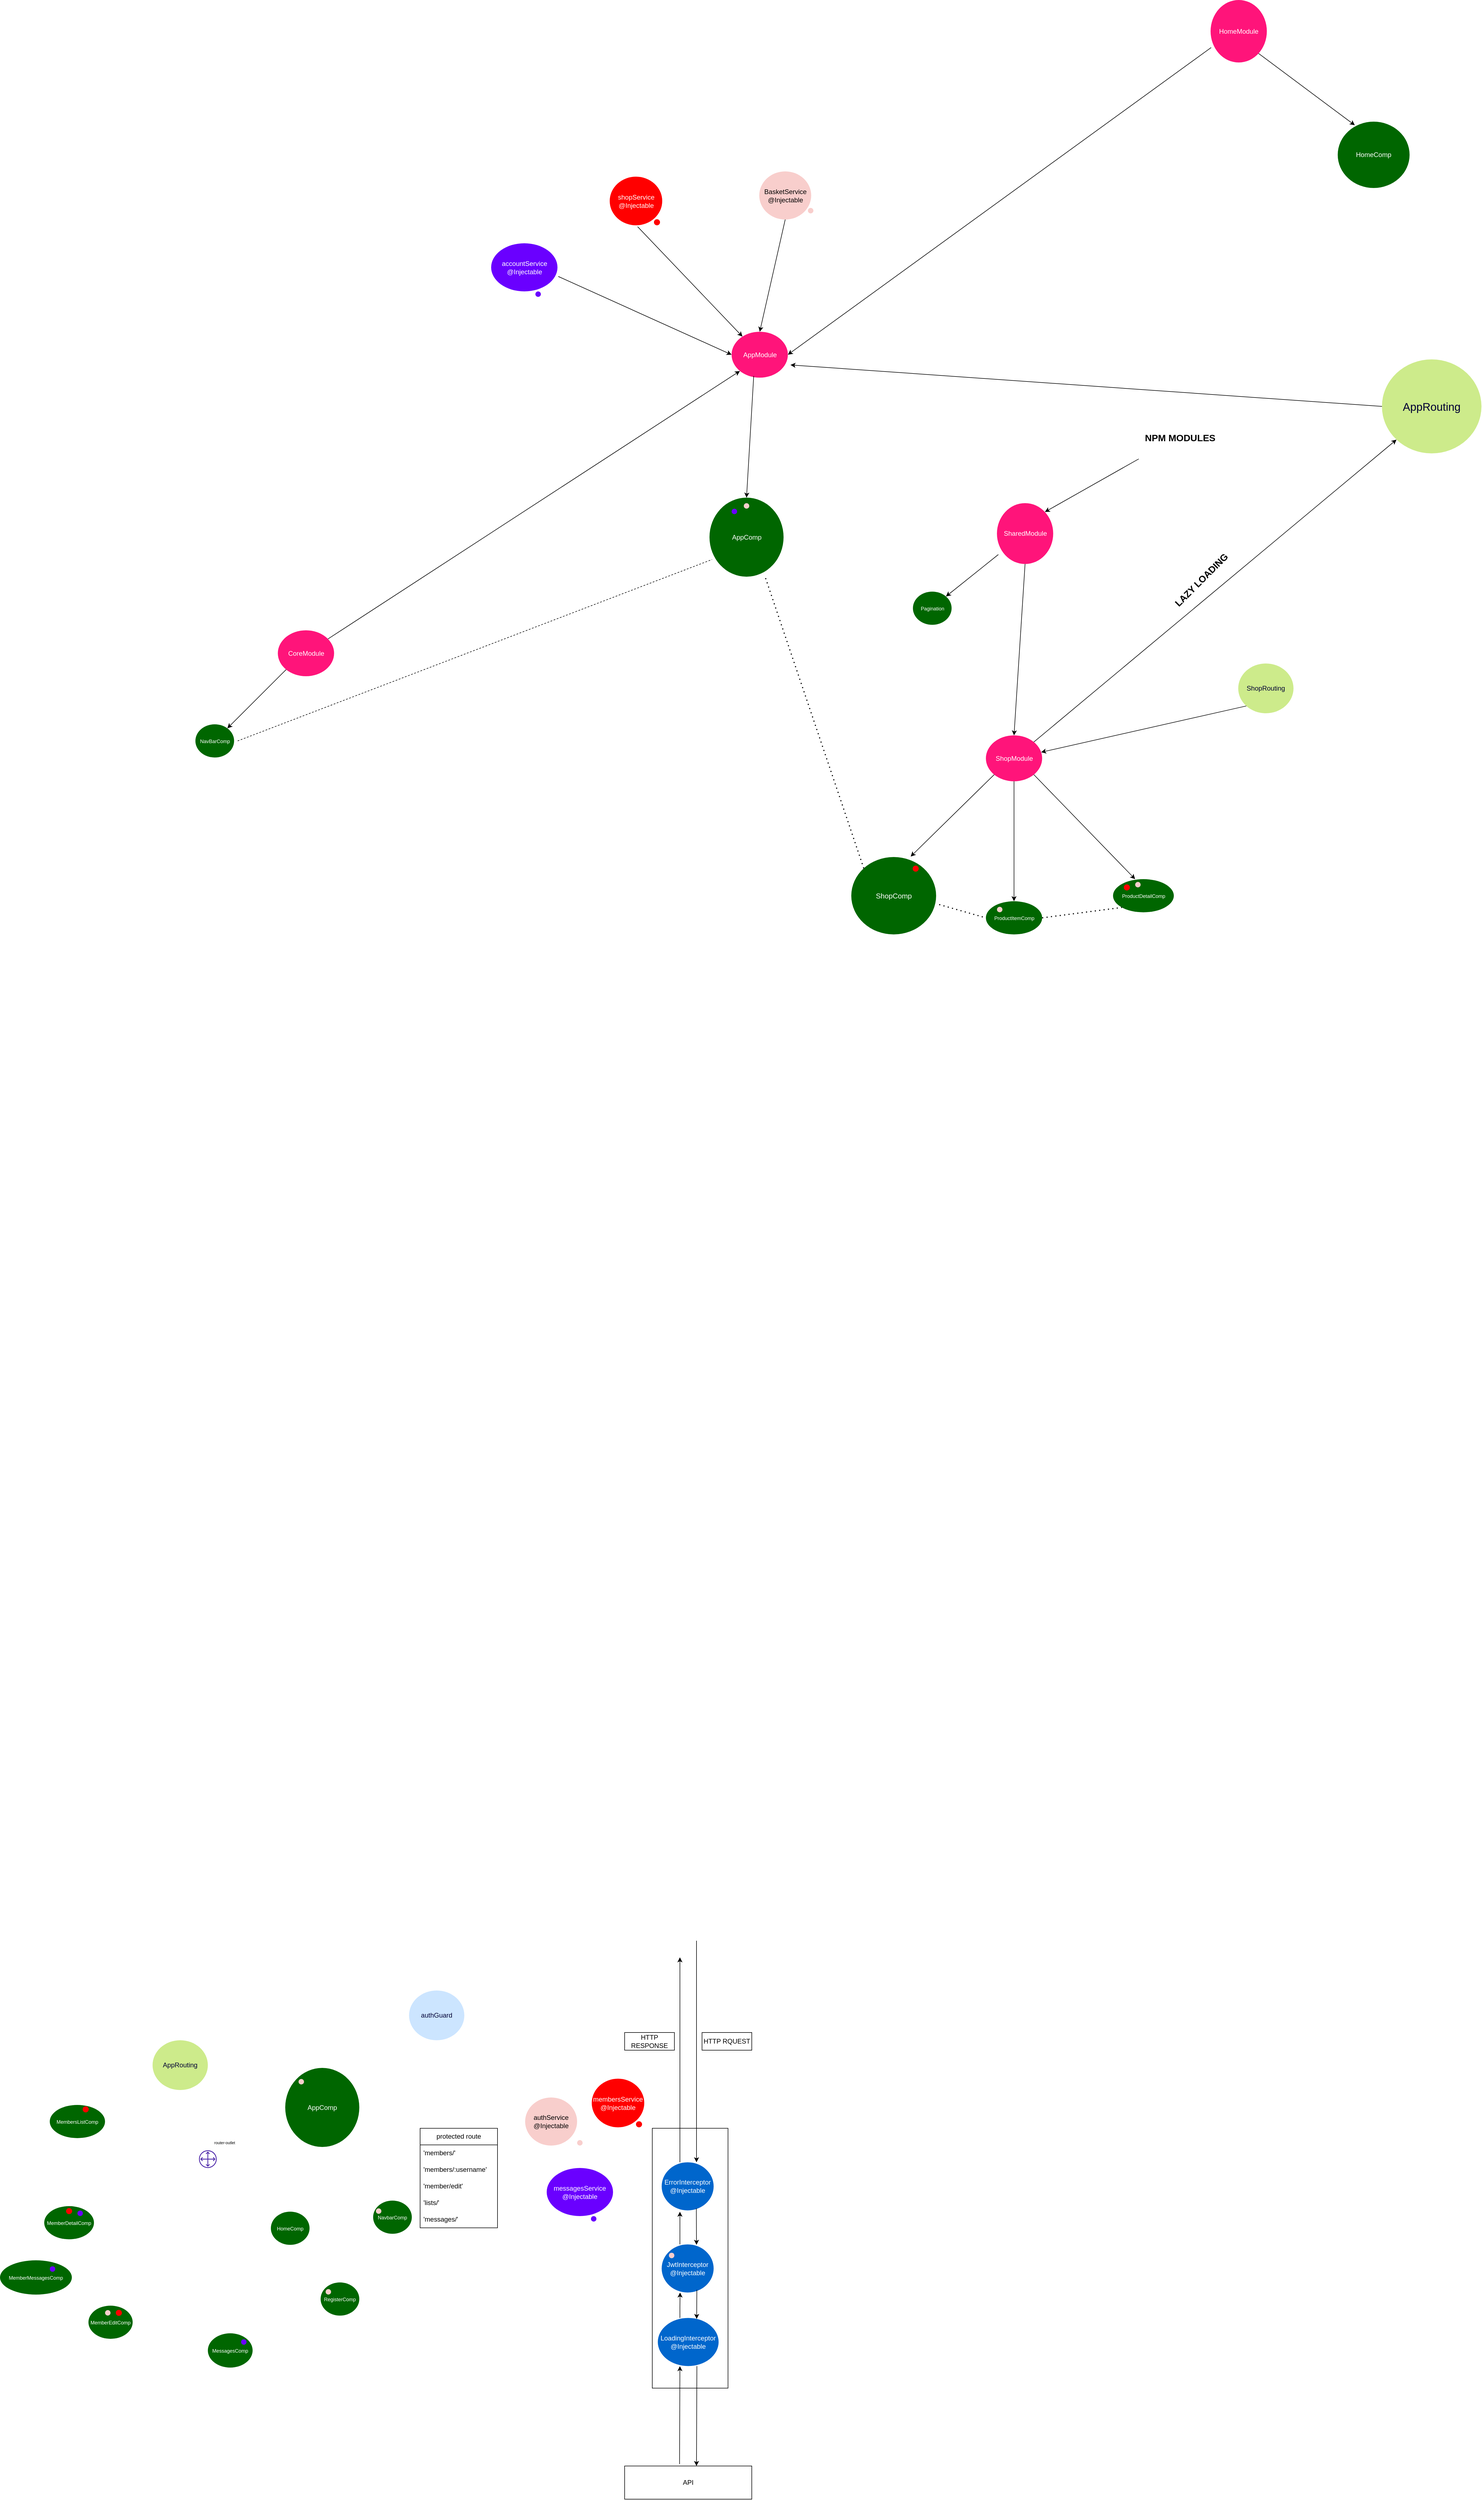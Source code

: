 <mxfile version="21.6.1" type="device">
  <diagram name="Page-1" id="SDdgka3PywcGcHc0HapG">
    <mxGraphModel dx="1562" dy="3335" grid="1" gridSize="10" guides="1" tooltips="1" connect="1" arrows="1" fold="1" page="1" pageScale="1" pageWidth="3300" pageHeight="2339" math="0" shadow="0">
      <root>
        <mxCell id="0" />
        <mxCell id="1" parent="0" />
        <mxCell id="ygaznnOEHfR-HtzNeFVF-93" value="" style="rounded=0;whiteSpace=wrap;html=1;" parent="1" vertex="1">
          <mxGeometry x="1220" y="1649.2" width="137" height="470" as="geometry" />
        </mxCell>
        <mxCell id="ygaznnOEHfR-HtzNeFVF-21" value="&lt;font color=&quot;#ffffff&quot; style=&quot;font-size: 9px;&quot;&gt;RegisterComp&lt;/font&gt;" style="ellipse;whiteSpace=wrap;html=1;gradientColor=none;fillColor=#006600;strokeColor=none;" parent="1" vertex="1">
          <mxGeometry x="620" y="1928" width="70" height="60" as="geometry" />
        </mxCell>
        <mxCell id="ygaznnOEHfR-HtzNeFVF-22" value="&lt;font color=&quot;#ffffff&quot; style=&quot;&quot;&gt;&lt;font style=&quot;font-size: 9px;&quot;&gt;HomeComp&lt;/font&gt;&lt;br&gt;&lt;/font&gt;" style="ellipse;whiteSpace=wrap;html=1;gradientColor=none;fillColor=#006600;strokeColor=none;" parent="1" vertex="1">
          <mxGeometry x="530" y="1800" width="70" height="60" as="geometry" />
        </mxCell>
        <mxCell id="ygaznnOEHfR-HtzNeFVF-23" value="&lt;font color=&quot;#ffffff&quot; style=&quot;font-size: 12px;&quot;&gt;AppComp&lt;/font&gt;" style="ellipse;whiteSpace=wrap;html=1;gradientColor=none;fillColor=#006600;strokeColor=none;" parent="1" vertex="1">
          <mxGeometry x="556" y="1540" width="134" height="143" as="geometry" />
        </mxCell>
        <mxCell id="ygaznnOEHfR-HtzNeFVF-24" value="&lt;p style=&quot;line-height: 73%;&quot;&gt;&lt;font style=&quot;&quot;&gt;&lt;font style=&quot;font-size: 9px;&quot; color=&quot;#ffffff&quot;&gt;NavbarComp&lt;/font&gt;&lt;br&gt;&lt;/font&gt;&lt;/p&gt;" style="ellipse;whiteSpace=wrap;html=1;gradientColor=none;fillColor=#006600;strokeColor=none;" parent="1" vertex="1">
          <mxGeometry x="715" y="1780" width="70" height="60" as="geometry" />
        </mxCell>
        <mxCell id="ygaznnOEHfR-HtzNeFVF-30" value="authService&lt;br&gt;@Injectable" style="ellipse;whiteSpace=wrap;html=1;fillColor=#f8cecc;strokeColor=none;" parent="1" vertex="1">
          <mxGeometry x="990" y="1593.5" width="94" height="87" as="geometry" />
        </mxCell>
        <mxCell id="ygaznnOEHfR-HtzNeFVF-33" value="" style="ellipse;whiteSpace=wrap;html=1;fillColor=#f8cecc;strokeColor=none;" parent="1" vertex="1">
          <mxGeometry x="1084" y="1670.5" width="10" height="10" as="geometry" />
        </mxCell>
        <mxCell id="ygaznnOEHfR-HtzNeFVF-34" value="" style="ellipse;whiteSpace=wrap;html=1;fillColor=#f8cecc;strokeColor=none;" parent="1" vertex="1">
          <mxGeometry x="580" y="1560" width="10" height="10" as="geometry" />
        </mxCell>
        <mxCell id="ygaznnOEHfR-HtzNeFVF-35" value="" style="ellipse;whiteSpace=wrap;html=1;fillColor=#f8cecc;strokeColor=none;" parent="1" vertex="1">
          <mxGeometry x="720" y="1793.98" width="10" height="10" as="geometry" />
        </mxCell>
        <mxCell id="ygaznnOEHfR-HtzNeFVF-36" value="" style="ellipse;whiteSpace=wrap;html=1;fillColor=#f8cecc;strokeColor=none;" parent="1" vertex="1">
          <mxGeometry x="629" y="1940" width="10" height="10" as="geometry" />
        </mxCell>
        <mxCell id="ygaznnOEHfR-HtzNeFVF-40" value="&lt;font color=&quot;#000033&quot;&gt;AppRouting&lt;/font&gt;" style="ellipse;whiteSpace=wrap;html=1;fillColor=#cdeb8b;strokeColor=none;" parent="1" vertex="1">
          <mxGeometry x="316" y="1490" width="100" height="90" as="geometry" />
        </mxCell>
        <mxCell id="ygaznnOEHfR-HtzNeFVF-42" value="&lt;font color=&quot;#000033&quot;&gt;authGuard&lt;/font&gt;" style="ellipse;whiteSpace=wrap;html=1;fillColor=#cce5ff;strokeColor=none;" parent="1" vertex="1">
          <mxGeometry x="780" y="1400" width="100" height="90" as="geometry" />
        </mxCell>
        <mxCell id="ygaznnOEHfR-HtzNeFVF-45" value="&lt;font color=&quot;#ffffff&quot; style=&quot;&quot;&gt;&lt;font style=&quot;font-size: 9px;&quot;&gt;MembersListComp&lt;/font&gt;&lt;br&gt;&lt;/font&gt;" style="ellipse;whiteSpace=wrap;html=1;gradientColor=none;fillColor=#006600;strokeColor=none;" parent="1" vertex="1">
          <mxGeometry x="130" y="1607" width="100" height="60" as="geometry" />
        </mxCell>
        <mxCell id="ygaznnOEHfR-HtzNeFVF-46" value="&lt;font color=&quot;#ffffff&quot; style=&quot;font-size: 9px;&quot;&gt;MemberDetailComp&lt;/font&gt;" style="ellipse;whiteSpace=wrap;html=1;gradientColor=none;fillColor=#006600;strokeColor=none;" parent="1" vertex="1">
          <mxGeometry x="120" y="1790" width="90" height="60" as="geometry" />
        </mxCell>
        <mxCell id="ygaznnOEHfR-HtzNeFVF-47" value="&lt;font color=&quot;#ffffff&quot; style=&quot;font-size: 9px;&quot;&gt;MemberEditComp&lt;/font&gt;" style="ellipse;whiteSpace=wrap;html=1;gradientColor=none;fillColor=#006600;strokeColor=none;" parent="1" vertex="1">
          <mxGeometry x="200" y="1970" width="80" height="60" as="geometry" />
        </mxCell>
        <mxCell id="ygaznnOEHfR-HtzNeFVF-49" value="" style="sketch=0;outlineConnect=0;fontColor=#232F3E;gradientColor=none;fillColor=#4D27AA;strokeColor=none;dashed=0;verticalLabelPosition=bottom;verticalAlign=top;align=center;html=1;fontSize=12;fontStyle=0;aspect=fixed;pointerEvents=1;shape=mxgraph.aws4.customer_gateway;" parent="1" vertex="1">
          <mxGeometry x="400" y="1689" width="32" height="32" as="geometry" />
        </mxCell>
        <mxCell id="ygaznnOEHfR-HtzNeFVF-50" value="&lt;font style=&quot;font-size: 7px;&quot;&gt;router-outlet&lt;/font&gt;" style="text;html=1;align=center;verticalAlign=middle;resizable=0;points=[];autosize=1;strokeColor=none;fillColor=none;" parent="1" vertex="1">
          <mxGeometry x="416" y="1659" width="60" height="30" as="geometry" />
        </mxCell>
        <mxCell id="ygaznnOEHfR-HtzNeFVF-67" value="&lt;font color=&quot;#ffffff&quot; style=&quot;&quot;&gt;&lt;font style=&quot;font-size: 9px;&quot;&gt;MessagesComp&lt;/font&gt;&lt;br&gt;&lt;/font&gt;" style="ellipse;whiteSpace=wrap;html=1;gradientColor=none;fillColor=#006600;strokeColor=none;" parent="1" vertex="1">
          <mxGeometry x="416" y="2020" width="81" height="62" as="geometry" />
        </mxCell>
        <mxCell id="ygaznnOEHfR-HtzNeFVF-73" value="protected route" style="swimlane;fontStyle=0;childLayout=stackLayout;horizontal=1;startSize=30;horizontalStack=0;resizeParent=1;resizeParentMax=0;resizeLast=0;collapsible=1;marginBottom=0;whiteSpace=wrap;html=1;" parent="1" vertex="1">
          <mxGeometry x="800" y="1649.2" width="140" height="180" as="geometry">
            <mxRectangle x="2070" y="260" width="120" height="30" as="alternateBounds" />
          </mxGeometry>
        </mxCell>
        <mxCell id="ygaznnOEHfR-HtzNeFVF-74" value="&#39;members/&#39;" style="text;strokeColor=none;fillColor=none;align=left;verticalAlign=middle;spacingLeft=4;spacingRight=4;overflow=hidden;points=[[0,0.5],[1,0.5]];portConstraint=eastwest;rotatable=0;whiteSpace=wrap;html=1;" parent="ygaznnOEHfR-HtzNeFVF-73" vertex="1">
          <mxGeometry y="30" width="140" height="30" as="geometry" />
        </mxCell>
        <mxCell id="ygaznnOEHfR-HtzNeFVF-75" value="&#39;members/:username&#39;" style="text;strokeColor=none;fillColor=none;align=left;verticalAlign=middle;spacingLeft=4;spacingRight=4;overflow=hidden;points=[[0,0.5],[1,0.5]];portConstraint=eastwest;rotatable=0;whiteSpace=wrap;html=1;" parent="ygaznnOEHfR-HtzNeFVF-73" vertex="1">
          <mxGeometry y="60" width="140" height="30" as="geometry" />
        </mxCell>
        <mxCell id="ygaznnOEHfR-HtzNeFVF-76" value="&#39;member/edit&#39;" style="text;strokeColor=none;fillColor=none;align=left;verticalAlign=middle;spacingLeft=4;spacingRight=4;overflow=hidden;points=[[0,0.5],[1,0.5]];portConstraint=eastwest;rotatable=0;whiteSpace=wrap;html=1;" parent="ygaznnOEHfR-HtzNeFVF-73" vertex="1">
          <mxGeometry y="90" width="140" height="30" as="geometry" />
        </mxCell>
        <mxCell id="ygaznnOEHfR-HtzNeFVF-77" value="&#39;lists/&#39;" style="text;strokeColor=none;fillColor=none;align=left;verticalAlign=middle;spacingLeft=4;spacingRight=4;overflow=hidden;points=[[0,0.5],[1,0.5]];portConstraint=eastwest;rotatable=0;whiteSpace=wrap;html=1;" parent="ygaznnOEHfR-HtzNeFVF-73" vertex="1">
          <mxGeometry y="120" width="140" height="30" as="geometry" />
        </mxCell>
        <mxCell id="ygaznnOEHfR-HtzNeFVF-78" value="&#39;messages/&#39;" style="text;strokeColor=none;fillColor=none;align=left;verticalAlign=middle;spacingLeft=4;spacingRight=4;overflow=hidden;points=[[0,0.5],[1,0.5]];portConstraint=eastwest;rotatable=0;whiteSpace=wrap;html=1;" parent="ygaznnOEHfR-HtzNeFVF-73" vertex="1">
          <mxGeometry y="150" width="140" height="30" as="geometry" />
        </mxCell>
        <mxCell id="ygaznnOEHfR-HtzNeFVF-84" value="&lt;font color=&quot;#ffffff&quot;&gt;membersService&lt;br&gt;@Injectable&lt;/font&gt;" style="ellipse;whiteSpace=wrap;html=1;fillColor=#FF0000;strokeColor=#FF0000;gradientColor=none;" parent="1" vertex="1">
          <mxGeometry x="1111" y="1560" width="94" height="87" as="geometry" />
        </mxCell>
        <mxCell id="ygaznnOEHfR-HtzNeFVF-85" value="" style="ellipse;whiteSpace=wrap;html=1;fillColor=#FF0000;strokeColor=#FF0000;gradientColor=none;" parent="1" vertex="1">
          <mxGeometry x="190" y="1610" width="10" height="10" as="geometry" />
        </mxCell>
        <mxCell id="ygaznnOEHfR-HtzNeFVF-89" value="&lt;font color=&quot;#ffffff&quot;&gt;JwtInterceptor&lt;br&gt;@Injectable&lt;/font&gt;" style="ellipse;whiteSpace=wrap;html=1;fillColor=#0066CC;strokeColor=none;gradientColor=none;" parent="1" vertex="1">
          <mxGeometry x="1237" y="1859.2" width="94" height="87" as="geometry" />
        </mxCell>
        <mxCell id="ygaznnOEHfR-HtzNeFVF-91" value="&lt;font color=&quot;#ffffff&quot;&gt;LoadingInterceptor&lt;br&gt;@Injectable&lt;/font&gt;" style="ellipse;whiteSpace=wrap;html=1;fillColor=#0066CC;strokeColor=none;gradientColor=none;" parent="1" vertex="1">
          <mxGeometry x="1230" y="1992.2" width="110" height="87" as="geometry" />
        </mxCell>
        <mxCell id="ygaznnOEHfR-HtzNeFVF-92" value="&lt;font color=&quot;#ffffff&quot;&gt;ErrorInterceptor&lt;br&gt;@Injectable&lt;/font&gt;" style="ellipse;whiteSpace=wrap;html=1;fillColor=#0066CC;strokeColor=none;gradientColor=none;" parent="1" vertex="1">
          <mxGeometry x="1237" y="1710.7" width="94" height="87" as="geometry" />
        </mxCell>
        <mxCell id="ygaznnOEHfR-HtzNeFVF-96" value="" style="ellipse;whiteSpace=wrap;html=1;fillColor=#FF0000;strokeColor=#FF0000;gradientColor=none;" parent="1" vertex="1">
          <mxGeometry x="1191" y="1637" width="10" height="10" as="geometry" />
        </mxCell>
        <mxCell id="ygaznnOEHfR-HtzNeFVF-97" value="" style="ellipse;whiteSpace=wrap;html=1;fillColor=#f8cecc;strokeColor=none;" parent="1" vertex="1">
          <mxGeometry x="1250" y="1874.2" width="10" height="10" as="geometry" />
        </mxCell>
        <mxCell id="ygaznnOEHfR-HtzNeFVF-98" value="&lt;font color=&quot;#ffffff&quot;&gt;messagesService&lt;br&gt;@Injectable&lt;/font&gt;" style="ellipse;whiteSpace=wrap;html=1;fillColor=#6a00ff;strokeColor=none;fontColor=#ffffff;" parent="1" vertex="1">
          <mxGeometry x="1029" y="1721" width="120" height="87" as="geometry" />
        </mxCell>
        <mxCell id="ygaznnOEHfR-HtzNeFVF-99" value="" style="ellipse;whiteSpace=wrap;html=1;fillColor=#6a00ff;strokeColor=none;fontColor=#ffffff;" parent="1" vertex="1">
          <mxGeometry x="1109" y="1808" width="10" height="10" as="geometry" />
        </mxCell>
        <mxCell id="ygaznnOEHfR-HtzNeFVF-103" value="" style="ellipse;whiteSpace=wrap;html=1;fillColor=#6a00ff;strokeColor=none;fontColor=#ffffff;" parent="1" vertex="1">
          <mxGeometry x="476" y="2030.7" width="10" height="10" as="geometry" />
        </mxCell>
        <mxCell id="ygaznnOEHfR-HtzNeFVF-107" value="" style="ellipse;whiteSpace=wrap;html=1;fillColor=#6a00ff;strokeColor=none;fontColor=#ffffff;" parent="1" vertex="1">
          <mxGeometry x="180" y="1797.97" width="10" height="10" as="geometry" />
        </mxCell>
        <mxCell id="ygaznnOEHfR-HtzNeFVF-108" value="" style="ellipse;whiteSpace=wrap;html=1;fillColor=#FF0000;strokeColor=#FF0000;gradientColor=none;" parent="1" vertex="1">
          <mxGeometry x="160" y="1793.98" width="10" height="10" as="geometry" />
        </mxCell>
        <mxCell id="ygaznnOEHfR-HtzNeFVF-110" value="" style="ellipse;whiteSpace=wrap;html=1;fillColor=#f8cecc;strokeColor=none;" parent="1" vertex="1">
          <mxGeometry x="230" y="1978" width="10" height="10" as="geometry" />
        </mxCell>
        <mxCell id="ygaznnOEHfR-HtzNeFVF-111" value="" style="ellipse;whiteSpace=wrap;html=1;fillColor=#FF0000;strokeColor=#FF0000;gradientColor=none;" parent="1" vertex="1">
          <mxGeometry x="250" y="1978" width="10" height="10" as="geometry" />
        </mxCell>
        <mxCell id="ygaznnOEHfR-HtzNeFVF-112" value="&lt;font color=&quot;#ffffff&quot; style=&quot;&quot;&gt;&lt;font style=&quot;font-size: 9px;&quot;&gt;MemberMessagesComp&lt;/font&gt;&lt;br&gt;&lt;/font&gt;" style="ellipse;whiteSpace=wrap;html=1;gradientColor=none;fillColor=#006600;strokeColor=none;" parent="1" vertex="1">
          <mxGeometry x="40" y="1888" width="130" height="62" as="geometry" />
        </mxCell>
        <mxCell id="ygaznnOEHfR-HtzNeFVF-114" value="" style="ellipse;whiteSpace=wrap;html=1;fillColor=#6a00ff;strokeColor=none;fontColor=#ffffff;" parent="1" vertex="1">
          <mxGeometry x="130" y="1898.7" width="10" height="10" as="geometry" />
        </mxCell>
        <mxCell id="ygaznnOEHfR-HtzNeFVF-117" value="" style="endArrow=classic;html=1;rounded=0;" parent="1" edge="1">
          <mxGeometry width="50" height="50" relative="1" as="geometry">
            <mxPoint x="1300" y="1310" as="sourcePoint" />
            <mxPoint x="1300" y="1710.7" as="targetPoint" />
          </mxGeometry>
        </mxCell>
        <mxCell id="ygaznnOEHfR-HtzNeFVF-118" value="" style="endArrow=classic;html=1;rounded=0;" parent="1" edge="1">
          <mxGeometry width="50" height="50" relative="1" as="geometry">
            <mxPoint x="1270" y="1710.7" as="sourcePoint" />
            <mxPoint x="1270" y="1340" as="targetPoint" />
          </mxGeometry>
        </mxCell>
        <mxCell id="ygaznnOEHfR-HtzNeFVF-119" value="" style="endArrow=classic;html=1;rounded=0;exitX=0.699;exitY=0.957;exitDx=0;exitDy=0;exitPerimeter=0;" parent="1" edge="1">
          <mxGeometry width="50" height="50" relative="1" as="geometry">
            <mxPoint x="1299.706" y="1793.959" as="sourcePoint" />
            <mxPoint x="1300" y="1860" as="targetPoint" />
          </mxGeometry>
        </mxCell>
        <mxCell id="ygaznnOEHfR-HtzNeFVF-120" value="" style="endArrow=classic;html=1;rounded=0;exitX=0.677;exitY=0.944;exitDx=0;exitDy=0;exitPerimeter=0;" parent="1" source="ygaznnOEHfR-HtzNeFVF-89" edge="1">
          <mxGeometry width="50" height="50" relative="1" as="geometry">
            <mxPoint x="1300" y="1950" as="sourcePoint" />
            <mxPoint x="1300.29" y="1994.04" as="targetPoint" />
          </mxGeometry>
        </mxCell>
        <mxCell id="ygaznnOEHfR-HtzNeFVF-121" value="" style="endArrow=classic;html=1;rounded=0;exitX=0.677;exitY=0.944;exitDx=0;exitDy=0;exitPerimeter=0;entryX=0.565;entryY=0;entryDx=0;entryDy=0;entryPerimeter=0;" parent="1" target="ygaznnOEHfR-HtzNeFVF-125" edge="1">
          <mxGeometry width="50" height="50" relative="1" as="geometry">
            <mxPoint x="1300.71" y="2079.2" as="sourcePoint" />
            <mxPoint x="1300" y="2230" as="targetPoint" />
          </mxGeometry>
        </mxCell>
        <mxCell id="ygaznnOEHfR-HtzNeFVF-122" value="" style="endArrow=classic;html=1;rounded=0;" parent="1" edge="1">
          <mxGeometry width="50" height="50" relative="1" as="geometry">
            <mxPoint x="1270" y="1992.2" as="sourcePoint" />
            <mxPoint x="1270.29" y="1946.24" as="targetPoint" />
            <Array as="points">
              <mxPoint x="1270" y="1972.2" />
            </Array>
          </mxGeometry>
        </mxCell>
        <mxCell id="ygaznnOEHfR-HtzNeFVF-123" value="" style="endArrow=classic;html=1;rounded=0;entryX=0.365;entryY=0.321;entryDx=0;entryDy=0;entryPerimeter=0;" parent="1" target="ygaznnOEHfR-HtzNeFVF-93" edge="1">
          <mxGeometry width="50" height="50" relative="1" as="geometry">
            <mxPoint x="1270" y="1859.2" as="sourcePoint" />
            <mxPoint x="1270" y="1831.44" as="targetPoint" />
          </mxGeometry>
        </mxCell>
        <mxCell id="ygaznnOEHfR-HtzNeFVF-124" value="" style="endArrow=classic;html=1;rounded=0;exitX=0.432;exitY=-0.056;exitDx=0;exitDy=0;exitPerimeter=0;" parent="1" source="ygaznnOEHfR-HtzNeFVF-125" edge="1">
          <mxGeometry width="50" height="50" relative="1" as="geometry">
            <mxPoint x="1270.05" y="2196.18" as="sourcePoint" />
            <mxPoint x="1270" y="2079.2" as="targetPoint" />
            <Array as="points">
              <mxPoint x="1270" y="2079.36" />
            </Array>
          </mxGeometry>
        </mxCell>
        <mxCell id="ygaznnOEHfR-HtzNeFVF-125" value="API" style="rounded=0;whiteSpace=wrap;html=1;" parent="1" vertex="1">
          <mxGeometry x="1170" y="2260" width="230" height="60" as="geometry" />
        </mxCell>
        <mxCell id="ygaznnOEHfR-HtzNeFVF-129" value="HTTP RQUEST" style="rounded=0;whiteSpace=wrap;html=1;rotation=0;" parent="1" vertex="1">
          <mxGeometry x="1310" y="1476" width="90" height="32" as="geometry" />
        </mxCell>
        <mxCell id="ygaznnOEHfR-HtzNeFVF-130" value="HTTP RESPONSE" style="rounded=0;whiteSpace=wrap;html=1;rotation=0;" parent="1" vertex="1">
          <mxGeometry x="1170" y="1476" width="90" height="32" as="geometry" />
        </mxCell>
        <mxCell id="DbbGgFG4due0TOQ9oqKJ-16" value="&lt;font color=&quot;#ffffff&quot; style=&quot;&quot;&gt;&lt;font style=&quot;font-size: 13px;&quot;&gt;ShopComp&lt;/font&gt;&lt;br&gt;&lt;/font&gt;" style="ellipse;whiteSpace=wrap;html=1;gradientColor=none;fillColor=#006600;strokeColor=none;" vertex="1" parent="1">
          <mxGeometry x="1580" y="-650" width="153.5" height="140" as="geometry" />
        </mxCell>
        <mxCell id="ygaznnOEHfR-HtzNeFVF-19" value="&lt;font color=&quot;#ffffff&quot;&gt;AppModule&lt;/font&gt;" style="ellipse;whiteSpace=wrap;html=1;gradientColor=none;fillColor=#FF147A;strokeColor=none;" parent="1" vertex="1">
          <mxGeometry x="1363.5" y="-1600" width="101.78" height="83" as="geometry" />
        </mxCell>
        <mxCell id="DbbGgFG4due0TOQ9oqKJ-1" value="&lt;font color=&quot;#ffffff&quot;&gt;CoreModule&lt;/font&gt;" style="ellipse;whiteSpace=wrap;html=1;gradientColor=none;fillColor=#FF147A;strokeColor=none;" vertex="1" parent="1">
          <mxGeometry x="542.61" y="-1060" width="101.78" height="83" as="geometry" />
        </mxCell>
        <mxCell id="DbbGgFG4due0TOQ9oqKJ-2" value="&lt;font color=&quot;#ffffff&quot;&gt;ShopModule&lt;/font&gt;" style="ellipse;whiteSpace=wrap;html=1;gradientColor=none;fillColor=#FF147A;strokeColor=none;" vertex="1" parent="1">
          <mxGeometry x="1823.5" y="-870" width="101.78" height="83" as="geometry" />
        </mxCell>
        <mxCell id="DbbGgFG4due0TOQ9oqKJ-7" value="&lt;font color=&quot;#ffffff&quot; style=&quot;&quot;&gt;&lt;font style=&quot;font-size: 9px;&quot;&gt;NavBarComp&lt;/font&gt;&lt;br&gt;&lt;/font&gt;" style="ellipse;whiteSpace=wrap;html=1;gradientColor=none;fillColor=#006600;strokeColor=none;" vertex="1" parent="1">
          <mxGeometry x="393.5" y="-890" width="70" height="60" as="geometry" />
        </mxCell>
        <mxCell id="DbbGgFG4due0TOQ9oqKJ-8" value="" style="endArrow=classic;html=1;rounded=0;exitX=0;exitY=1;exitDx=0;exitDy=0;" edge="1" parent="1" source="DbbGgFG4due0TOQ9oqKJ-1" target="DbbGgFG4due0TOQ9oqKJ-7">
          <mxGeometry width="50" height="50" relative="1" as="geometry">
            <mxPoint x="553.5" y="-840" as="sourcePoint" />
            <mxPoint x="603.5" y="-890" as="targetPoint" />
          </mxGeometry>
        </mxCell>
        <mxCell id="DbbGgFG4due0TOQ9oqKJ-9" value="" style="endArrow=classic;html=1;rounded=0;entryX=0;entryY=1;entryDx=0;entryDy=0;" edge="1" parent="1" source="DbbGgFG4due0TOQ9oqKJ-1" target="ygaznnOEHfR-HtzNeFVF-19">
          <mxGeometry width="50" height="50" relative="1" as="geometry">
            <mxPoint x="903.5" y="-1350" as="sourcePoint" />
            <mxPoint x="853.5" y="-1300" as="targetPoint" />
          </mxGeometry>
        </mxCell>
        <mxCell id="DbbGgFG4due0TOQ9oqKJ-10" value="&lt;font color=&quot;#ffffff&quot;&gt;shopService&lt;br&gt;@Injectable&lt;/font&gt;" style="ellipse;whiteSpace=wrap;html=1;fillColor=#FF0000;strokeColor=#FF0000;gradientColor=none;" vertex="1" parent="1">
          <mxGeometry x="1143.5" y="-1880" width="94" height="87" as="geometry" />
        </mxCell>
        <mxCell id="DbbGgFG4due0TOQ9oqKJ-11" value="" style="ellipse;whiteSpace=wrap;html=1;fillColor=#FF0000;strokeColor=#FF0000;gradientColor=none;" vertex="1" parent="1">
          <mxGeometry x="1223.5" y="-1803" width="10" height="10" as="geometry" />
        </mxCell>
        <mxCell id="DbbGgFG4due0TOQ9oqKJ-12" value="" style="endArrow=classic;html=1;rounded=0;" edge="1" parent="1" target="ygaznnOEHfR-HtzNeFVF-19">
          <mxGeometry width="50" height="50" relative="1" as="geometry">
            <mxPoint x="1193.5" y="-1790" as="sourcePoint" />
            <mxPoint x="1513.5" y="-1670" as="targetPoint" />
          </mxGeometry>
        </mxCell>
        <mxCell id="DbbGgFG4due0TOQ9oqKJ-13" value="&lt;font color=&quot;#000033&quot;&gt;ShopRouting&lt;/font&gt;" style="ellipse;whiteSpace=wrap;html=1;fillColor=#cdeb8b;strokeColor=none;" vertex="1" parent="1">
          <mxGeometry x="2280" y="-1000" width="100" height="90" as="geometry" />
        </mxCell>
        <mxCell id="DbbGgFG4due0TOQ9oqKJ-14" value="" style="endArrow=classic;html=1;rounded=0;exitX=0;exitY=1;exitDx=0;exitDy=0;" edge="1" parent="1" source="DbbGgFG4due0TOQ9oqKJ-13" target="DbbGgFG4due0TOQ9oqKJ-2">
          <mxGeometry width="50" height="50" relative="1" as="geometry">
            <mxPoint x="1783.5" y="-1080" as="sourcePoint" />
            <mxPoint x="1833.5" y="-1130" as="targetPoint" />
          </mxGeometry>
        </mxCell>
        <mxCell id="DbbGgFG4due0TOQ9oqKJ-15" value="" style="ellipse;whiteSpace=wrap;html=1;fillColor=#FF0000;strokeColor=#FF0000;gradientColor=none;" vertex="1" parent="1">
          <mxGeometry x="1691.5" y="-634" width="10" height="10" as="geometry" />
        </mxCell>
        <mxCell id="DbbGgFG4due0TOQ9oqKJ-17" value="" style="endArrow=classic;html=1;rounded=0;exitX=0;exitY=1;exitDx=0;exitDy=0;entryX=0.7;entryY=-0.006;entryDx=0;entryDy=0;entryPerimeter=0;" edge="1" parent="1" source="DbbGgFG4due0TOQ9oqKJ-2" target="DbbGgFG4due0TOQ9oqKJ-16">
          <mxGeometry width="50" height="50" relative="1" as="geometry">
            <mxPoint x="1843.5" y="-700" as="sourcePoint" />
            <mxPoint x="1893.5" y="-750" as="targetPoint" />
          </mxGeometry>
        </mxCell>
        <mxCell id="DbbGgFG4due0TOQ9oqKJ-18" value="&lt;font color=&quot;#ffffff&quot; style=&quot;&quot;&gt;&lt;font style=&quot;font-size: 9px;&quot;&gt;ProductItemComp&lt;/font&gt;&lt;br&gt;&lt;/font&gt;" style="ellipse;whiteSpace=wrap;html=1;gradientColor=none;fillColor=#006600;strokeColor=none;" vertex="1" parent="1">
          <mxGeometry x="1823.5" y="-570" width="101.78" height="60" as="geometry" />
        </mxCell>
        <mxCell id="DbbGgFG4due0TOQ9oqKJ-19" value="&lt;font color=&quot;#ffffff&quot; style=&quot;&quot;&gt;&lt;font style=&quot;font-size: 9px;&quot;&gt;ProductDetailComp&lt;/font&gt;&lt;br&gt;&lt;/font&gt;" style="ellipse;whiteSpace=wrap;html=1;gradientColor=none;fillColor=#006600;strokeColor=none;" vertex="1" parent="1">
          <mxGeometry x="2053.5" y="-610" width="110" height="60" as="geometry" />
        </mxCell>
        <mxCell id="DbbGgFG4due0TOQ9oqKJ-20" value="" style="endArrow=classic;html=1;rounded=0;exitX=0.5;exitY=1;exitDx=0;exitDy=0;entryX=0.5;entryY=0;entryDx=0;entryDy=0;" edge="1" parent="1" source="DbbGgFG4due0TOQ9oqKJ-2" target="DbbGgFG4due0TOQ9oqKJ-18">
          <mxGeometry width="50" height="50" relative="1" as="geometry">
            <mxPoint x="1848.5" y="-789" as="sourcePoint" />
            <mxPoint x="1722.5" y="-640" as="targetPoint" />
          </mxGeometry>
        </mxCell>
        <mxCell id="DbbGgFG4due0TOQ9oqKJ-21" value="" style="endArrow=classic;html=1;rounded=0;exitX=1;exitY=1;exitDx=0;exitDy=0;entryX=0.7;entryY=-0.006;entryDx=0;entryDy=0;entryPerimeter=0;" edge="1" parent="1" source="DbbGgFG4due0TOQ9oqKJ-2">
          <mxGeometry width="50" height="50" relative="1" as="geometry">
            <mxPoint x="2219.5" y="-759" as="sourcePoint" />
            <mxPoint x="2093.5" y="-610" as="targetPoint" />
          </mxGeometry>
        </mxCell>
        <mxCell id="DbbGgFG4due0TOQ9oqKJ-24" value="BasketService&lt;br&gt;@Injectable" style="ellipse;whiteSpace=wrap;html=1;fillColor=#f8cecc;strokeColor=none;" vertex="1" parent="1">
          <mxGeometry x="1413.5" y="-1890" width="94" height="87" as="geometry" />
        </mxCell>
        <mxCell id="DbbGgFG4due0TOQ9oqKJ-25" value="" style="ellipse;whiteSpace=wrap;html=1;fillColor=#f8cecc;strokeColor=none;" vertex="1" parent="1">
          <mxGeometry x="1501.5" y="-1824" width="10" height="10" as="geometry" />
        </mxCell>
        <mxCell id="DbbGgFG4due0TOQ9oqKJ-26" value="" style="endArrow=classic;html=1;rounded=0;entryX=0.5;entryY=0;entryDx=0;entryDy=0;exitX=0.5;exitY=1;exitDx=0;exitDy=0;" edge="1" parent="1" source="DbbGgFG4due0TOQ9oqKJ-24" target="ygaznnOEHfR-HtzNeFVF-19">
          <mxGeometry width="50" height="50" relative="1" as="geometry">
            <mxPoint x="1263.5" y="-1910" as="sourcePoint" />
            <mxPoint x="1313.5" y="-1960" as="targetPoint" />
          </mxGeometry>
        </mxCell>
        <mxCell id="DbbGgFG4due0TOQ9oqKJ-27" value="" style="ellipse;whiteSpace=wrap;html=1;fillColor=#f8cecc;strokeColor=none;" vertex="1" parent="1">
          <mxGeometry x="1843.5" y="-560" width="10" height="10" as="geometry" />
        </mxCell>
        <mxCell id="DbbGgFG4due0TOQ9oqKJ-28" value="" style="ellipse;whiteSpace=wrap;html=1;fillColor=#FF0000;strokeColor=#FF0000;gradientColor=none;" vertex="1" parent="1">
          <mxGeometry x="2073.5" y="-600" width="10" height="10" as="geometry" />
        </mxCell>
        <mxCell id="DbbGgFG4due0TOQ9oqKJ-29" value="" style="ellipse;whiteSpace=wrap;html=1;fillColor=#f8cecc;strokeColor=none;" vertex="1" parent="1">
          <mxGeometry x="2093.5" y="-605" width="10" height="10" as="geometry" />
        </mxCell>
        <mxCell id="DbbGgFG4due0TOQ9oqKJ-30" value="&lt;font color=&quot;#ffffff&quot; style=&quot;font-size: 12px;&quot;&gt;AppComp&lt;/font&gt;" style="ellipse;whiteSpace=wrap;html=1;gradientColor=none;fillColor=#006600;strokeColor=none;" vertex="1" parent="1">
          <mxGeometry x="1323.5" y="-1300" width="134" height="143" as="geometry" />
        </mxCell>
        <mxCell id="DbbGgFG4due0TOQ9oqKJ-31" value="" style="endArrow=classic;html=1;rounded=0;entryX=0.5;entryY=0;entryDx=0;entryDy=0;exitX=0.393;exitY=0.964;exitDx=0;exitDy=0;exitPerimeter=0;" edge="1" parent="1" source="ygaznnOEHfR-HtzNeFVF-19" target="DbbGgFG4due0TOQ9oqKJ-30">
          <mxGeometry width="50" height="50" relative="1" as="geometry">
            <mxPoint x="1143.5" y="-1330" as="sourcePoint" />
            <mxPoint x="1193.5" y="-1380" as="targetPoint" />
          </mxGeometry>
        </mxCell>
        <mxCell id="DbbGgFG4due0TOQ9oqKJ-32" value="&lt;font color=&quot;#ffffff&quot;&gt;accountService&lt;br&gt;@Injectable&lt;/font&gt;" style="ellipse;whiteSpace=wrap;html=1;fillColor=#6a00ff;strokeColor=none;fontColor=#ffffff;" vertex="1" parent="1">
          <mxGeometry x="928.5" y="-1760" width="120" height="87" as="geometry" />
        </mxCell>
        <mxCell id="DbbGgFG4due0TOQ9oqKJ-33" value="" style="ellipse;whiteSpace=wrap;html=1;fillColor=#6a00ff;strokeColor=none;fontColor=#ffffff;" vertex="1" parent="1">
          <mxGeometry x="1008.5" y="-1673" width="10" height="10" as="geometry" />
        </mxCell>
        <mxCell id="DbbGgFG4due0TOQ9oqKJ-34" value="" style="ellipse;whiteSpace=wrap;html=1;fillColor=#6a00ff;strokeColor=none;fontColor=#ffffff;" vertex="1" parent="1">
          <mxGeometry x="1363.5" y="-1280" width="10" height="10" as="geometry" />
        </mxCell>
        <mxCell id="DbbGgFG4due0TOQ9oqKJ-35" value="" style="ellipse;whiteSpace=wrap;html=1;fillColor=#f8cecc;strokeColor=none;" vertex="1" parent="1">
          <mxGeometry x="1385.5" y="-1290" width="10" height="10" as="geometry" />
        </mxCell>
        <mxCell id="DbbGgFG4due0TOQ9oqKJ-37" value="&lt;font color=&quot;#ffffff&quot;&gt;SharedModule&lt;/font&gt;" style="ellipse;whiteSpace=wrap;html=1;gradientColor=none;fillColor=#FF147A;strokeColor=none;" vertex="1" parent="1">
          <mxGeometry x="1843.5" y="-1290" width="101.78" height="110" as="geometry" />
        </mxCell>
        <mxCell id="DbbGgFG4due0TOQ9oqKJ-38" value="&lt;font color=&quot;#ffffff&quot; style=&quot;&quot;&gt;&lt;font style=&quot;font-size: 9px;&quot;&gt;Pagination&lt;/font&gt;&lt;br&gt;&lt;/font&gt;" style="ellipse;whiteSpace=wrap;html=1;gradientColor=none;fillColor=#006600;strokeColor=none;" vertex="1" parent="1">
          <mxGeometry x="1691.5" y="-1130" width="70" height="60" as="geometry" />
        </mxCell>
        <mxCell id="DbbGgFG4due0TOQ9oqKJ-39" value="" style="endArrow=classic;html=1;rounded=0;entryX=1;entryY=0;entryDx=0;entryDy=0;exitX=0.025;exitY=0.845;exitDx=0;exitDy=0;exitPerimeter=0;" edge="1" parent="1" source="DbbGgFG4due0TOQ9oqKJ-37" target="DbbGgFG4due0TOQ9oqKJ-38">
          <mxGeometry width="50" height="50" relative="1" as="geometry">
            <mxPoint x="1950" y="-1230" as="sourcePoint" />
            <mxPoint x="2170" y="-1160" as="targetPoint" />
          </mxGeometry>
        </mxCell>
        <mxCell id="DbbGgFG4due0TOQ9oqKJ-40" value="" style="endArrow=classic;html=1;rounded=0;exitX=0.5;exitY=1;exitDx=0;exitDy=0;entryX=0.5;entryY=0;entryDx=0;entryDy=0;" edge="1" parent="1" source="DbbGgFG4due0TOQ9oqKJ-37" target="DbbGgFG4due0TOQ9oqKJ-2">
          <mxGeometry width="50" height="50" relative="1" as="geometry">
            <mxPoint x="1183.5" y="-740" as="sourcePoint" />
            <mxPoint x="2000" y="-1100" as="targetPoint" />
          </mxGeometry>
        </mxCell>
        <mxCell id="DbbGgFG4due0TOQ9oqKJ-42" value="&lt;b&gt;&lt;font style=&quot;font-size: 17px;&quot;&gt;NPM MODULES&lt;/font&gt;&lt;/b&gt;" style="text;html=1;strokeColor=none;fillColor=none;align=center;verticalAlign=middle;whiteSpace=wrap;rounded=0;" vertex="1" parent="1">
          <mxGeometry x="2110" y="-1430" width="130" height="45" as="geometry" />
        </mxCell>
        <mxCell id="DbbGgFG4due0TOQ9oqKJ-43" value="" style="endArrow=classic;html=1;rounded=0;entryX=1;entryY=0;entryDx=0;entryDy=0;" edge="1" parent="1" target="DbbGgFG4due0TOQ9oqKJ-37">
          <mxGeometry width="50" height="50" relative="1" as="geometry">
            <mxPoint x="2100" y="-1370" as="sourcePoint" />
            <mxPoint x="983.5" y="-810" as="targetPoint" />
          </mxGeometry>
        </mxCell>
        <mxCell id="DbbGgFG4due0TOQ9oqKJ-46" value="&lt;font color=&quot;#ffffff&quot;&gt;HomeModule&lt;/font&gt;" style="ellipse;whiteSpace=wrap;html=1;gradientColor=none;fillColor=#FF147A;strokeColor=none;" vertex="1" parent="1">
          <mxGeometry x="2230" y="-2200" width="101.78" height="113" as="geometry" />
        </mxCell>
        <mxCell id="DbbGgFG4due0TOQ9oqKJ-47" value="&lt;font color=&quot;#ffffff&quot; style=&quot;font-size: 12px;&quot;&gt;HomeComp&lt;/font&gt;" style="ellipse;whiteSpace=wrap;html=1;gradientColor=none;fillColor=#006600;strokeColor=none;" vertex="1" parent="1">
          <mxGeometry x="2460" y="-1980" width="130" height="120" as="geometry" />
        </mxCell>
        <mxCell id="DbbGgFG4due0TOQ9oqKJ-48" value="" style="endArrow=classic;html=1;rounded=0;exitX=1;exitY=1;exitDx=0;exitDy=0;entryX=0.238;entryY=0.054;entryDx=0;entryDy=0;entryPerimeter=0;" edge="1" parent="1" source="DbbGgFG4due0TOQ9oqKJ-46" target="DbbGgFG4due0TOQ9oqKJ-47">
          <mxGeometry width="50" height="50" relative="1" as="geometry">
            <mxPoint x="2540" y="-1400" as="sourcePoint" />
            <mxPoint x="2590" y="-1450" as="targetPoint" />
          </mxGeometry>
        </mxCell>
        <mxCell id="DbbGgFG4due0TOQ9oqKJ-49" value="" style="endArrow=classic;html=1;rounded=0;exitX=0.01;exitY=0.761;exitDx=0;exitDy=0;entryX=1;entryY=0.5;entryDx=0;entryDy=0;exitPerimeter=0;" edge="1" parent="1" source="DbbGgFG4due0TOQ9oqKJ-46" target="ygaznnOEHfR-HtzNeFVF-19">
          <mxGeometry width="50" height="50" relative="1" as="geometry">
            <mxPoint x="2090" y="-1580" as="sourcePoint" />
            <mxPoint x="1910" y="-1400" as="targetPoint" />
          </mxGeometry>
        </mxCell>
        <mxCell id="DbbGgFG4due0TOQ9oqKJ-50" value="" style="endArrow=classic;html=1;rounded=0;entryX=0;entryY=0.5;entryDx=0;entryDy=0;" edge="1" parent="1" target="ygaznnOEHfR-HtzNeFVF-19">
          <mxGeometry width="50" height="50" relative="1" as="geometry">
            <mxPoint x="1050" y="-1700" as="sourcePoint" />
            <mxPoint x="1070" y="-1460" as="targetPoint" />
          </mxGeometry>
        </mxCell>
        <mxCell id="DbbGgFG4due0TOQ9oqKJ-51" value="&lt;font style=&quot;font-size: 20px;&quot; color=&quot;#000033&quot;&gt;AppRouting&lt;/font&gt;" style="ellipse;whiteSpace=wrap;html=1;fillColor=#cdeb8b;strokeColor=none;" vertex="1" parent="1">
          <mxGeometry x="2540" y="-1550" width="180" height="170" as="geometry" />
        </mxCell>
        <mxCell id="DbbGgFG4due0TOQ9oqKJ-52" value="" style="endArrow=classic;html=1;rounded=0;exitX=0;exitY=0.5;exitDx=0;exitDy=0;" edge="1" parent="1" source="DbbGgFG4due0TOQ9oqKJ-51">
          <mxGeometry width="50" height="50" relative="1" as="geometry">
            <mxPoint x="890" y="-1890" as="sourcePoint" />
            <mxPoint x="1470" y="-1540" as="targetPoint" />
          </mxGeometry>
        </mxCell>
        <mxCell id="DbbGgFG4due0TOQ9oqKJ-53" value="" style="endArrow=none;dashed=1;html=1;rounded=0;entryX=0.034;entryY=0.783;entryDx=0;entryDy=0;entryPerimeter=0;" edge="1" parent="1" target="DbbGgFG4due0TOQ9oqKJ-30">
          <mxGeometry width="50" height="50" relative="1" as="geometry">
            <mxPoint x="470" y="-860" as="sourcePoint" />
            <mxPoint x="940" y="-920" as="targetPoint" />
          </mxGeometry>
        </mxCell>
        <mxCell id="DbbGgFG4due0TOQ9oqKJ-54" value="" style="endArrow=none;dashed=1;html=1;dashPattern=1 3;strokeWidth=2;rounded=0;entryX=0.743;entryY=0.979;entryDx=0;entryDy=0;entryPerimeter=0;exitX=0;exitY=0;exitDx=0;exitDy=0;" edge="1" parent="1" source="DbbGgFG4due0TOQ9oqKJ-16" target="DbbGgFG4due0TOQ9oqKJ-30">
          <mxGeometry width="50" height="50" relative="1" as="geometry">
            <mxPoint x="1620" y="-830" as="sourcePoint" />
            <mxPoint x="1670" y="-880" as="targetPoint" />
          </mxGeometry>
        </mxCell>
        <mxCell id="DbbGgFG4due0TOQ9oqKJ-56" value="" style="endArrow=none;dashed=1;html=1;dashPattern=1 3;strokeWidth=2;rounded=0;exitX=1.036;exitY=0.614;exitDx=0;exitDy=0;exitPerimeter=0;entryX=0;entryY=0.5;entryDx=0;entryDy=0;" edge="1" parent="1" source="DbbGgFG4due0TOQ9oqKJ-16" target="DbbGgFG4due0TOQ9oqKJ-18">
          <mxGeometry width="50" height="50" relative="1" as="geometry">
            <mxPoint x="1740" y="-840" as="sourcePoint" />
            <mxPoint x="1790" y="-890" as="targetPoint" />
          </mxGeometry>
        </mxCell>
        <mxCell id="DbbGgFG4due0TOQ9oqKJ-57" value="" style="endArrow=none;dashed=1;html=1;dashPattern=1 3;strokeWidth=2;rounded=0;entryX=0;entryY=1;entryDx=0;entryDy=0;exitX=1;exitY=0.5;exitDx=0;exitDy=0;" edge="1" parent="1" source="DbbGgFG4due0TOQ9oqKJ-18" target="DbbGgFG4due0TOQ9oqKJ-19">
          <mxGeometry width="50" height="50" relative="1" as="geometry">
            <mxPoint x="1900" y="-450" as="sourcePoint" />
            <mxPoint x="1834" y="-530" as="targetPoint" />
          </mxGeometry>
        </mxCell>
        <mxCell id="DbbGgFG4due0TOQ9oqKJ-58" value="" style="endArrow=classic;html=1;rounded=0;entryX=0;entryY=1;entryDx=0;entryDy=0;exitX=1;exitY=0;exitDx=0;exitDy=0;" edge="1" parent="1" source="DbbGgFG4due0TOQ9oqKJ-2" target="DbbGgFG4due0TOQ9oqKJ-51">
          <mxGeometry width="50" height="50" relative="1" as="geometry">
            <mxPoint x="1930" y="-1140" as="sourcePoint" />
            <mxPoint x="1980" y="-1190" as="targetPoint" />
          </mxGeometry>
        </mxCell>
        <mxCell id="DbbGgFG4due0TOQ9oqKJ-59" value="&lt;b&gt;&lt;font style=&quot;font-size: 17px;&quot;&gt;LAZY LOADING&lt;/font&gt;&lt;/b&gt;" style="text;html=1;strokeColor=none;fillColor=none;align=center;verticalAlign=middle;whiteSpace=wrap;rounded=0;rotation=-45;" vertex="1" parent="1">
          <mxGeometry x="2148.5" y="-1173" width="130" height="45" as="geometry" />
        </mxCell>
      </root>
    </mxGraphModel>
  </diagram>
</mxfile>

